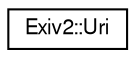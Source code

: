 digraph "Graphical Class Hierarchy"
{
  edge [fontname="FreeSans",fontsize="10",labelfontname="FreeSans",labelfontsize="10"];
  node [fontname="FreeSans",fontsize="10",shape=record];
  rankdir="LR";
  Node1 [label="Exiv2::Uri",height=0.2,width=0.4,color="black", fillcolor="white", style="filled",URL="$classExiv2_1_1Uri.html"];
}
